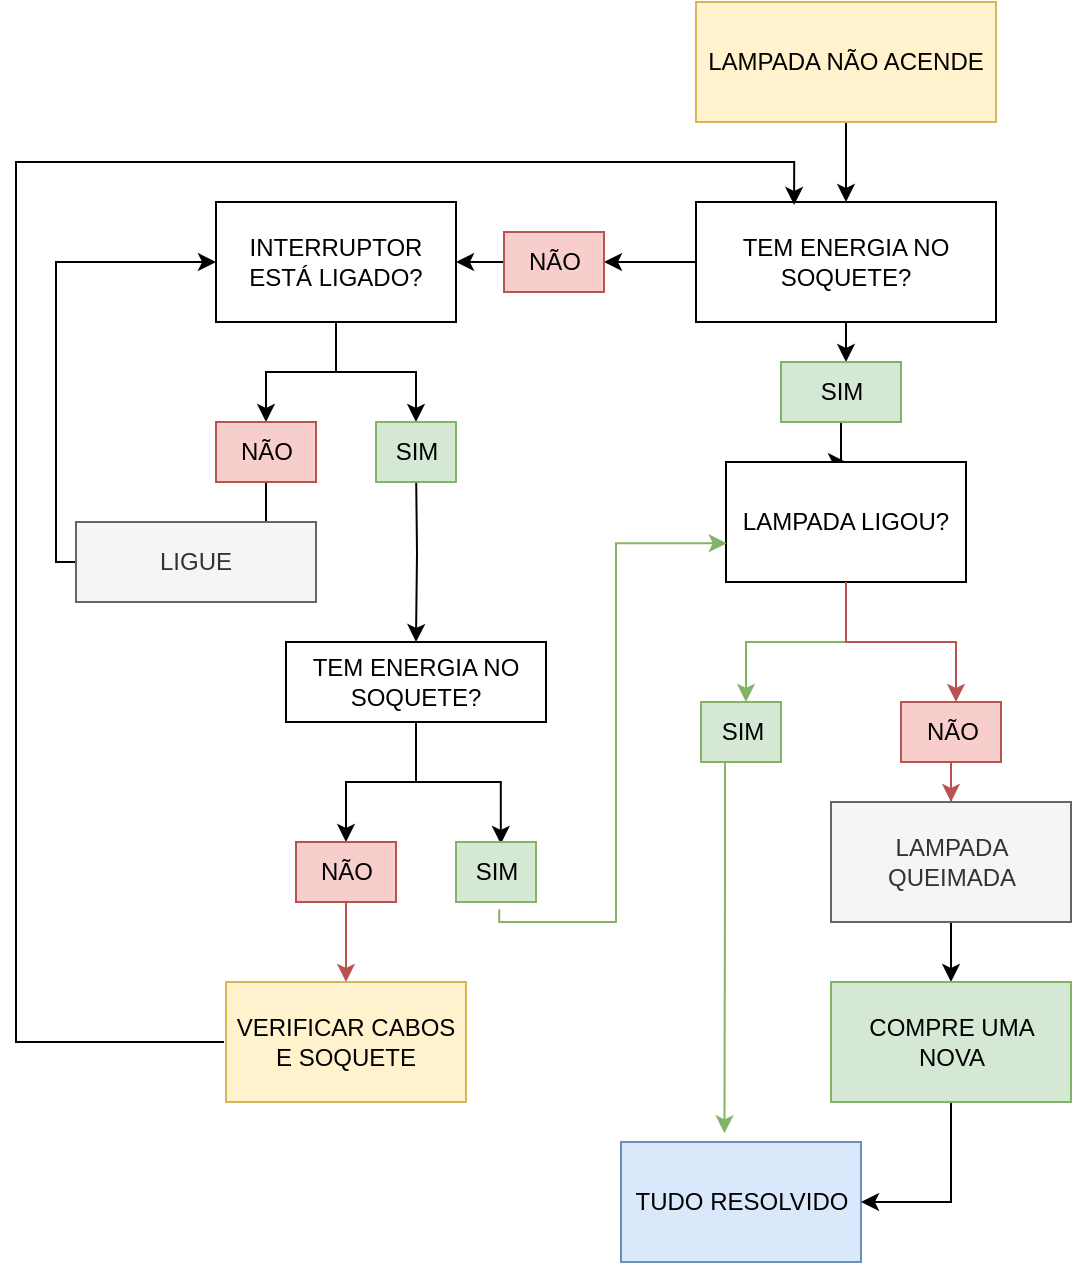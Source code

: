 <mxfile version="21.7.4" type="github">
  <diagram name="Página-1" id="CAikxUyKD4PRSJyLO2kP">
    <mxGraphModel dx="1467" dy="720" grid="1" gridSize="10" guides="1" tooltips="1" connect="1" arrows="1" fold="1" page="1" pageScale="1" pageWidth="827" pageHeight="1169" math="0" shadow="0">
      <root>
        <mxCell id="0" />
        <mxCell id="1" parent="0" />
        <mxCell id="uMKkj9IWUREVqiduz7nh-5" value="" style="edgeStyle=orthogonalEdgeStyle;rounded=0;orthogonalLoop=1;jettySize=auto;html=1;" edge="1" parent="1" source="uMKkj9IWUREVqiduz7nh-1" target="uMKkj9IWUREVqiduz7nh-4">
          <mxGeometry relative="1" as="geometry" />
        </mxCell>
        <mxCell id="uMKkj9IWUREVqiduz7nh-1" value="LAMPADA NÃO ACENDE" style="rounded=0;whiteSpace=wrap;html=1;arcSize=50;labelBackgroundColor=none;fillColor=#fff2cc;strokeColor=#d6b656;" vertex="1" parent="1">
          <mxGeometry x="510" y="120" width="150" height="60" as="geometry" />
        </mxCell>
        <mxCell id="uMKkj9IWUREVqiduz7nh-24" value="" style="edgeStyle=orthogonalEdgeStyle;rounded=0;orthogonalLoop=1;jettySize=auto;html=1;" edge="1" parent="1" source="uMKkj9IWUREVqiduz7nh-4" target="uMKkj9IWUREVqiduz7nh-23">
          <mxGeometry relative="1" as="geometry" />
        </mxCell>
        <mxCell id="uMKkj9IWUREVqiduz7nh-65" style="edgeStyle=orthogonalEdgeStyle;rounded=0;orthogonalLoop=1;jettySize=auto;html=1;entryX=0.54;entryY=0.01;entryDx=0;entryDy=0;entryPerimeter=0;" edge="1" parent="1" source="uMKkj9IWUREVqiduz7nh-4" target="uMKkj9IWUREVqiduz7nh-18">
          <mxGeometry relative="1" as="geometry" />
        </mxCell>
        <mxCell id="uMKkj9IWUREVqiduz7nh-4" value="TEM ENERGIA NO SOQUETE?" style="rounded=0;whiteSpace=wrap;html=1;arcSize=50;" vertex="1" parent="1">
          <mxGeometry x="510" y="220" width="150" height="60" as="geometry" />
        </mxCell>
        <mxCell id="uMKkj9IWUREVqiduz7nh-20" value="" style="edgeStyle=orthogonalEdgeStyle;rounded=0;orthogonalLoop=1;jettySize=auto;html=1;" edge="1" parent="1" source="uMKkj9IWUREVqiduz7nh-18" target="uMKkj9IWUREVqiduz7nh-19">
          <mxGeometry relative="1" as="geometry" />
        </mxCell>
        <mxCell id="uMKkj9IWUREVqiduz7nh-18" value="SIM" style="text;html=1;strokeColor=#82b366;fillColor=#d5e8d4;align=center;verticalAlign=middle;whiteSpace=wrap;rounded=0;" vertex="1" parent="1">
          <mxGeometry x="552.5" y="300" width="60" height="30" as="geometry" />
        </mxCell>
        <mxCell id="uMKkj9IWUREVqiduz7nh-19" value="LAMPADA LIGOU?" style="whiteSpace=wrap;html=1;" vertex="1" parent="1">
          <mxGeometry x="525" y="350" width="120" height="60" as="geometry" />
        </mxCell>
        <mxCell id="uMKkj9IWUREVqiduz7nh-26" value="" style="edgeStyle=orthogonalEdgeStyle;rounded=0;orthogonalLoop=1;jettySize=auto;html=1;" edge="1" parent="1" source="uMKkj9IWUREVqiduz7nh-23" target="uMKkj9IWUREVqiduz7nh-25">
          <mxGeometry relative="1" as="geometry" />
        </mxCell>
        <mxCell id="uMKkj9IWUREVqiduz7nh-23" value="NÃO" style="text;html=1;align=center;verticalAlign=middle;resizable=0;points=[];autosize=1;strokeColor=#b85450;fillColor=#f8cecc;" vertex="1" parent="1">
          <mxGeometry x="414" y="235" width="50" height="30" as="geometry" />
        </mxCell>
        <mxCell id="uMKkj9IWUREVqiduz7nh-54" value="" style="edgeStyle=orthogonalEdgeStyle;rounded=0;orthogonalLoop=1;jettySize=auto;html=1;" edge="1" parent="1" source="uMKkj9IWUREVqiduz7nh-25" target="uMKkj9IWUREVqiduz7nh-53">
          <mxGeometry relative="1" as="geometry" />
        </mxCell>
        <mxCell id="uMKkj9IWUREVqiduz7nh-56" style="edgeStyle=orthogonalEdgeStyle;rounded=0;orthogonalLoop=1;jettySize=auto;html=1;" edge="1" parent="1" source="uMKkj9IWUREVqiduz7nh-25" target="uMKkj9IWUREVqiduz7nh-55">
          <mxGeometry relative="1" as="geometry" />
        </mxCell>
        <mxCell id="uMKkj9IWUREVqiduz7nh-25" value="INTERRUPTOR ESTÁ LIGADO?" style="whiteSpace=wrap;html=1;" vertex="1" parent="1">
          <mxGeometry x="270" y="220" width="120" height="60" as="geometry" />
        </mxCell>
        <mxCell id="uMKkj9IWUREVqiduz7nh-35" value="" style="edgeStyle=orthogonalEdgeStyle;rounded=0;orthogonalLoop=1;jettySize=auto;html=1;exitX=0.5;exitY=1;exitDx=0;exitDy=0;fillColor=#d5e8d4;strokeColor=#82b366;" edge="1" parent="1" source="uMKkj9IWUREVqiduz7nh-19" target="uMKkj9IWUREVqiduz7nh-34">
          <mxGeometry relative="1" as="geometry">
            <mxPoint x="585" y="580" as="sourcePoint" />
            <Array as="points">
              <mxPoint x="585" y="440" />
              <mxPoint x="535" y="440" />
            </Array>
          </mxGeometry>
        </mxCell>
        <mxCell id="uMKkj9IWUREVqiduz7nh-38" style="edgeStyle=orthogonalEdgeStyle;rounded=0;orthogonalLoop=1;jettySize=auto;html=1;exitX=0.5;exitY=1;exitDx=0;exitDy=0;fillColor=#f8cecc;strokeColor=#b85450;" edge="1" parent="1" source="uMKkj9IWUREVqiduz7nh-19" target="uMKkj9IWUREVqiduz7nh-36">
          <mxGeometry relative="1" as="geometry">
            <mxPoint x="585" y="530" as="sourcePoint" />
            <Array as="points">
              <mxPoint x="585" y="440" />
              <mxPoint x="640" y="440" />
            </Array>
          </mxGeometry>
        </mxCell>
        <mxCell id="uMKkj9IWUREVqiduz7nh-60" style="edgeStyle=orthogonalEdgeStyle;rounded=0;orthogonalLoop=1;jettySize=auto;html=1;entryX=0.431;entryY=-0.072;entryDx=0;entryDy=0;entryPerimeter=0;fillColor=#d5e8d4;strokeColor=#82b366;" edge="1" parent="1" source="uMKkj9IWUREVqiduz7nh-34" target="uMKkj9IWUREVqiduz7nh-41">
          <mxGeometry relative="1" as="geometry">
            <Array as="points">
              <mxPoint x="524.5" y="560" />
              <mxPoint x="524.5" y="560" />
            </Array>
          </mxGeometry>
        </mxCell>
        <mxCell id="uMKkj9IWUREVqiduz7nh-34" value="SIM&lt;br&gt;" style="text;html=1;align=center;verticalAlign=middle;resizable=0;points=[];autosize=1;strokeColor=#82b366;fillColor=#d5e8d4;" vertex="1" parent="1">
          <mxGeometry x="512.5" y="470" width="40" height="30" as="geometry" />
        </mxCell>
        <mxCell id="uMKkj9IWUREVqiduz7nh-40" value="" style="edgeStyle=orthogonalEdgeStyle;rounded=0;orthogonalLoop=1;jettySize=auto;html=1;fillColor=#f8cecc;strokeColor=#b85450;" edge="1" parent="1" source="uMKkj9IWUREVqiduz7nh-36" target="uMKkj9IWUREVqiduz7nh-39">
          <mxGeometry relative="1" as="geometry" />
        </mxCell>
        <mxCell id="uMKkj9IWUREVqiduz7nh-36" value="NÃO" style="text;html=1;align=center;verticalAlign=middle;resizable=0;points=[];autosize=1;strokeColor=#b85450;fillColor=#f8cecc;" vertex="1" parent="1">
          <mxGeometry x="612.5" y="470" width="50" height="30" as="geometry" />
        </mxCell>
        <mxCell id="uMKkj9IWUREVqiduz7nh-62" value="" style="edgeStyle=orthogonalEdgeStyle;rounded=0;orthogonalLoop=1;jettySize=auto;html=1;" edge="1" parent="1" source="uMKkj9IWUREVqiduz7nh-39" target="uMKkj9IWUREVqiduz7nh-61">
          <mxGeometry relative="1" as="geometry" />
        </mxCell>
        <mxCell id="uMKkj9IWUREVqiduz7nh-39" value="LAMPADA QUEIMADA" style="whiteSpace=wrap;html=1;fillColor=#f5f5f5;fontColor=#333333;strokeColor=#666666;" vertex="1" parent="1">
          <mxGeometry x="577.5" y="520" width="120" height="60" as="geometry" />
        </mxCell>
        <mxCell id="uMKkj9IWUREVqiduz7nh-41" value="TUDO RESOLVIDO" style="whiteSpace=wrap;html=1;fillColor=#dae8fc;strokeColor=#6c8ebf;" vertex="1" parent="1">
          <mxGeometry x="472.5" y="690" width="120" height="60" as="geometry" />
        </mxCell>
        <mxCell id="uMKkj9IWUREVqiduz7nh-67" value="" style="edgeStyle=orthogonalEdgeStyle;rounded=0;orthogonalLoop=1;jettySize=auto;html=1;entryX=0.5;entryY=0;entryDx=0;entryDy=0;" edge="1" parent="1" target="uMKkj9IWUREVqiduz7nh-66">
          <mxGeometry relative="1" as="geometry">
            <mxPoint x="370.003" y="350" as="sourcePoint" />
            <mxPoint x="360.25" y="429.52" as="targetPoint" />
            <Array as="points" />
          </mxGeometry>
        </mxCell>
        <mxCell id="uMKkj9IWUREVqiduz7nh-53" value="SIM" style="text;html=1;align=center;verticalAlign=middle;resizable=0;points=[];autosize=1;strokeColor=#82b366;fillColor=#d5e8d4;" vertex="1" parent="1">
          <mxGeometry x="350" y="330" width="40" height="30" as="geometry" />
        </mxCell>
        <mxCell id="uMKkj9IWUREVqiduz7nh-58" value="" style="edgeStyle=orthogonalEdgeStyle;rounded=0;orthogonalLoop=1;jettySize=auto;html=1;" edge="1" parent="1" source="uMKkj9IWUREVqiduz7nh-55">
          <mxGeometry relative="1" as="geometry">
            <mxPoint x="295.048" y="390" as="targetPoint" />
          </mxGeometry>
        </mxCell>
        <mxCell id="uMKkj9IWUREVqiduz7nh-55" value="NÃO" style="text;html=1;align=center;verticalAlign=middle;resizable=0;points=[];autosize=1;strokeColor=#b85450;fillColor=#f8cecc;" vertex="1" parent="1">
          <mxGeometry x="270" y="330" width="50" height="30" as="geometry" />
        </mxCell>
        <mxCell id="uMKkj9IWUREVqiduz7nh-79" style="edgeStyle=orthogonalEdgeStyle;rounded=0;orthogonalLoop=1;jettySize=auto;html=1;entryX=0;entryY=0.5;entryDx=0;entryDy=0;" edge="1" parent="1" source="uMKkj9IWUREVqiduz7nh-59" target="uMKkj9IWUREVqiduz7nh-25">
          <mxGeometry relative="1" as="geometry">
            <Array as="points">
              <mxPoint x="190" y="400" />
              <mxPoint x="190" y="250" />
            </Array>
          </mxGeometry>
        </mxCell>
        <mxCell id="uMKkj9IWUREVqiduz7nh-59" value="LIGUE" style="whiteSpace=wrap;html=1;fillColor=#f5f5f5;fontColor=#333333;strokeColor=#666666;" vertex="1" parent="1">
          <mxGeometry x="200" y="380" width="120" height="40" as="geometry" />
        </mxCell>
        <mxCell id="uMKkj9IWUREVqiduz7nh-63" style="edgeStyle=orthogonalEdgeStyle;rounded=0;orthogonalLoop=1;jettySize=auto;html=1;entryX=1;entryY=0.5;entryDx=0;entryDy=0;" edge="1" parent="1" source="uMKkj9IWUREVqiduz7nh-61" target="uMKkj9IWUREVqiduz7nh-41">
          <mxGeometry relative="1" as="geometry" />
        </mxCell>
        <mxCell id="uMKkj9IWUREVqiduz7nh-61" value="COMPRE UMA NOVA" style="whiteSpace=wrap;html=1;fillColor=#d5e8d4;strokeColor=#82b366;" vertex="1" parent="1">
          <mxGeometry x="577.5" y="610" width="120" height="60" as="geometry" />
        </mxCell>
        <mxCell id="uMKkj9IWUREVqiduz7nh-71" style="edgeStyle=orthogonalEdgeStyle;rounded=0;orthogonalLoop=1;jettySize=auto;html=1;" edge="1" parent="1" source="uMKkj9IWUREVqiduz7nh-66" target="uMKkj9IWUREVqiduz7nh-70">
          <mxGeometry relative="1" as="geometry" />
        </mxCell>
        <mxCell id="uMKkj9IWUREVqiduz7nh-72" style="edgeStyle=orthogonalEdgeStyle;rounded=0;orthogonalLoop=1;jettySize=auto;html=1;entryX=0.56;entryY=0.032;entryDx=0;entryDy=0;entryPerimeter=0;" edge="1" parent="1" source="uMKkj9IWUREVqiduz7nh-66" target="uMKkj9IWUREVqiduz7nh-69">
          <mxGeometry relative="1" as="geometry" />
        </mxCell>
        <mxCell id="uMKkj9IWUREVqiduz7nh-66" value="TEM ENERGIA NO SOQUETE?" style="whiteSpace=wrap;html=1;" vertex="1" parent="1">
          <mxGeometry x="305" y="440" width="130" height="40" as="geometry" />
        </mxCell>
        <mxCell id="uMKkj9IWUREVqiduz7nh-78" style="edgeStyle=orthogonalEdgeStyle;rounded=0;orthogonalLoop=1;jettySize=auto;html=1;entryX=0.003;entryY=0.677;entryDx=0;entryDy=0;entryPerimeter=0;exitX=0.541;exitY=1.124;exitDx=0;exitDy=0;exitPerimeter=0;fillColor=#d5e8d4;strokeColor=#82b366;" edge="1" parent="1" source="uMKkj9IWUREVqiduz7nh-69" target="uMKkj9IWUREVqiduz7nh-19">
          <mxGeometry relative="1" as="geometry">
            <mxPoint x="480" y="390" as="targetPoint" />
            <Array as="points">
              <mxPoint x="412" y="580" />
              <mxPoint x="470" y="580" />
              <mxPoint x="470" y="391" />
            </Array>
          </mxGeometry>
        </mxCell>
        <mxCell id="uMKkj9IWUREVqiduz7nh-69" value="SIM" style="text;html=1;align=center;verticalAlign=middle;resizable=0;points=[];autosize=1;strokeColor=#82b366;fillColor=#d5e8d4;" vertex="1" parent="1">
          <mxGeometry x="390" y="540" width="40" height="30" as="geometry" />
        </mxCell>
        <mxCell id="uMKkj9IWUREVqiduz7nh-74" value="" style="edgeStyle=orthogonalEdgeStyle;rounded=0;orthogonalLoop=1;jettySize=auto;html=1;fillColor=#f8cecc;strokeColor=#b85450;" edge="1" parent="1" source="uMKkj9IWUREVqiduz7nh-70" target="uMKkj9IWUREVqiduz7nh-73">
          <mxGeometry relative="1" as="geometry" />
        </mxCell>
        <mxCell id="uMKkj9IWUREVqiduz7nh-70" value="NÃO" style="text;html=1;align=center;verticalAlign=middle;resizable=0;points=[];autosize=1;strokeColor=#b85450;fillColor=#f8cecc;" vertex="1" parent="1">
          <mxGeometry x="310" y="540" width="50" height="30" as="geometry" />
        </mxCell>
        <mxCell id="uMKkj9IWUREVqiduz7nh-76" style="edgeStyle=orthogonalEdgeStyle;rounded=0;orthogonalLoop=1;jettySize=auto;html=1;entryX=0.327;entryY=0.024;entryDx=0;entryDy=0;entryPerimeter=0;" edge="1" parent="1" target="uMKkj9IWUREVqiduz7nh-4">
          <mxGeometry relative="1" as="geometry">
            <mxPoint x="560" y="200" as="targetPoint" />
            <mxPoint x="274" y="640" as="sourcePoint" />
            <Array as="points">
              <mxPoint x="170" y="640" />
              <mxPoint x="170" y="200" />
              <mxPoint x="559" y="200" />
            </Array>
          </mxGeometry>
        </mxCell>
        <mxCell id="uMKkj9IWUREVqiduz7nh-73" value="VERIFICAR CABOS E SOQUETE" style="whiteSpace=wrap;html=1;fillColor=#fff2cc;strokeColor=#d6b656;" vertex="1" parent="1">
          <mxGeometry x="275" y="610" width="120" height="60" as="geometry" />
        </mxCell>
      </root>
    </mxGraphModel>
  </diagram>
</mxfile>
